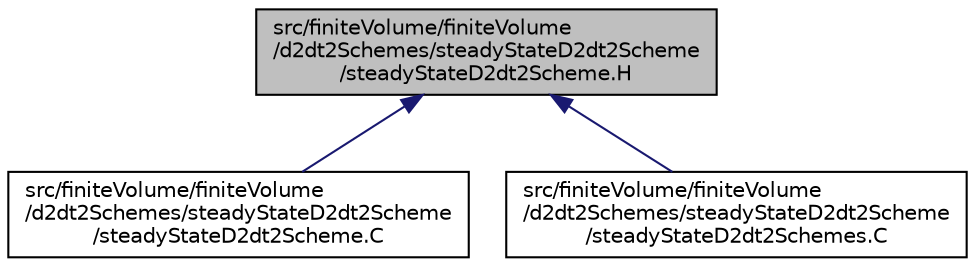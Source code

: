 digraph "src/finiteVolume/finiteVolume/d2dt2Schemes/steadyStateD2dt2Scheme/steadyStateD2dt2Scheme.H"
{
  bgcolor="transparent";
  edge [fontname="Helvetica",fontsize="10",labelfontname="Helvetica",labelfontsize="10"];
  node [fontname="Helvetica",fontsize="10",shape=record];
  Node1 [label="src/finiteVolume/finiteVolume\l/d2dt2Schemes/steadyStateD2dt2Scheme\l/steadyStateD2dt2Scheme.H",height=0.2,width=0.4,color="black", fillcolor="grey75", style="filled", fontcolor="black"];
  Node1 -> Node2 [dir="back",color="midnightblue",fontsize="10",style="solid",fontname="Helvetica"];
  Node2 [label="src/finiteVolume/finiteVolume\l/d2dt2Schemes/steadyStateD2dt2Scheme\l/steadyStateD2dt2Scheme.C",height=0.2,width=0.4,color="black",URL="$a05785.html"];
  Node1 -> Node3 [dir="back",color="midnightblue",fontsize="10",style="solid",fontname="Helvetica"];
  Node3 [label="src/finiteVolume/finiteVolume\l/d2dt2Schemes/steadyStateD2dt2Scheme\l/steadyStateD2dt2Schemes.C",height=0.2,width=0.4,color="black",URL="$a05787.html"];
}
